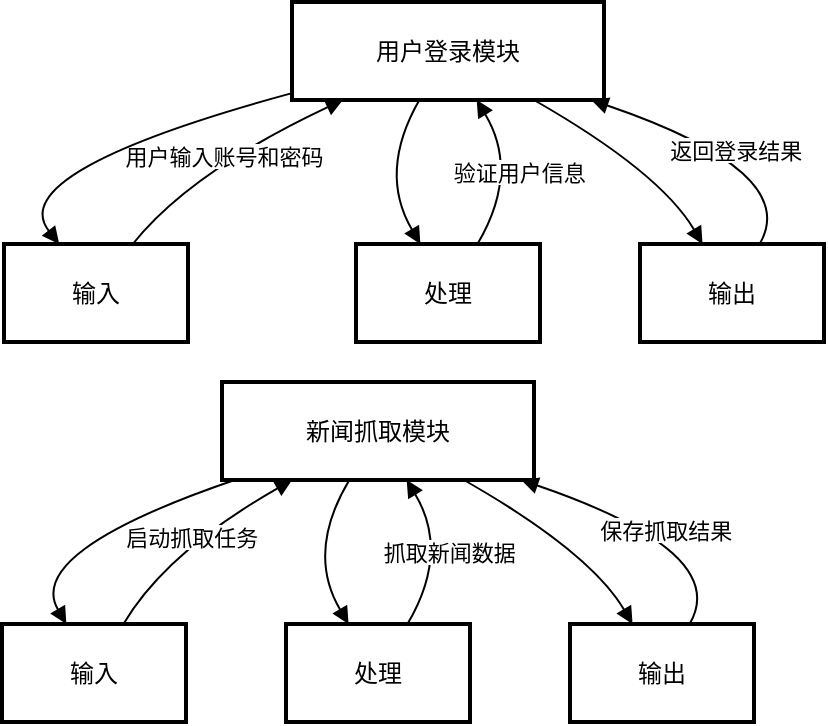 <mxfile version="24.8.0">
  <diagram name="第 1 页" id="RJrkw_ZQwYnKs6m2VO9h">
    <mxGraphModel dx="1084" dy="919" grid="1" gridSize="10" guides="1" tooltips="1" connect="1" arrows="1" fold="1" page="1" pageScale="1" pageWidth="827" pageHeight="1169" math="0" shadow="0">
      <root>
        <mxCell id="0" />
        <mxCell id="1" parent="0" />
        <mxCell id="46jZ_SoQEiSu8HseBrpr-1" value="用户登录模块" style="whiteSpace=wrap;strokeWidth=2;" vertex="1" parent="1">
          <mxGeometry x="165" y="20" width="156" height="49" as="geometry" />
        </mxCell>
        <mxCell id="46jZ_SoQEiSu8HseBrpr-2" value="输入" style="whiteSpace=wrap;strokeWidth=2;" vertex="1" parent="1">
          <mxGeometry x="21" y="141" width="92" height="49" as="geometry" />
        </mxCell>
        <mxCell id="46jZ_SoQEiSu8HseBrpr-3" value="处理" style="whiteSpace=wrap;strokeWidth=2;" vertex="1" parent="1">
          <mxGeometry x="197" y="141" width="92" height="49" as="geometry" />
        </mxCell>
        <mxCell id="46jZ_SoQEiSu8HseBrpr-4" value="输出" style="whiteSpace=wrap;strokeWidth=2;" vertex="1" parent="1">
          <mxGeometry x="339" y="141" width="92" height="49" as="geometry" />
        </mxCell>
        <mxCell id="46jZ_SoQEiSu8HseBrpr-5" value="用户输入账号和密码" style="curved=1;startArrow=none;endArrow=block;exitX=0.7;exitY=0;entryX=0.17;entryY=0.99;rounded=0;" edge="1" parent="1" source="46jZ_SoQEiSu8HseBrpr-2" target="46jZ_SoQEiSu8HseBrpr-1">
          <mxGeometry relative="1" as="geometry">
            <Array as="points">
              <mxPoint x="114" y="105" />
            </Array>
          </mxGeometry>
        </mxCell>
        <mxCell id="46jZ_SoQEiSu8HseBrpr-6" value="验证用户信息" style="curved=1;startArrow=none;endArrow=block;exitX=0.66;exitY=0;entryX=0.59;entryY=0.99;rounded=0;" edge="1" parent="1" source="46jZ_SoQEiSu8HseBrpr-3" target="46jZ_SoQEiSu8HseBrpr-1">
          <mxGeometry relative="1" as="geometry">
            <Array as="points">
              <mxPoint x="279" y="105" />
            </Array>
          </mxGeometry>
        </mxCell>
        <mxCell id="46jZ_SoQEiSu8HseBrpr-7" value="返回登录结果" style="curved=1;startArrow=none;endArrow=block;exitX=0.65;exitY=0;entryX=0.95;entryY=0.99;rounded=0;" edge="1" parent="1" source="46jZ_SoQEiSu8HseBrpr-4" target="46jZ_SoQEiSu8HseBrpr-1">
          <mxGeometry relative="1" as="geometry">
            <Array as="points">
              <mxPoint x="420" y="105" />
            </Array>
          </mxGeometry>
        </mxCell>
        <mxCell id="46jZ_SoQEiSu8HseBrpr-8" value="" style="curved=1;startArrow=none;endArrow=block;exitX=0;exitY=0.93;entryX=0.3;entryY=0;rounded=0;" edge="1" parent="1" source="46jZ_SoQEiSu8HseBrpr-1" target="46jZ_SoQEiSu8HseBrpr-2">
          <mxGeometry relative="1" as="geometry">
            <Array as="points">
              <mxPoint x="20" y="105" />
            </Array>
          </mxGeometry>
        </mxCell>
        <mxCell id="46jZ_SoQEiSu8HseBrpr-9" value="" style="curved=1;startArrow=none;endArrow=block;exitX=0.41;exitY=0.99;entryX=0.35;entryY=0;rounded=0;" edge="1" parent="1" source="46jZ_SoQEiSu8HseBrpr-1" target="46jZ_SoQEiSu8HseBrpr-3">
          <mxGeometry relative="1" as="geometry">
            <Array as="points">
              <mxPoint x="208" y="105" />
            </Array>
          </mxGeometry>
        </mxCell>
        <mxCell id="46jZ_SoQEiSu8HseBrpr-10" value="" style="curved=1;startArrow=none;endArrow=block;exitX=0.77;exitY=0.99;entryX=0.34;entryY=0;rounded=0;" edge="1" parent="1" source="46jZ_SoQEiSu8HseBrpr-1" target="46jZ_SoQEiSu8HseBrpr-4">
          <mxGeometry relative="1" as="geometry">
            <Array as="points">
              <mxPoint x="349" y="105" />
            </Array>
          </mxGeometry>
        </mxCell>
        <mxCell id="46jZ_SoQEiSu8HseBrpr-11" value="新闻抓取模块" style="whiteSpace=wrap;strokeWidth=2;" vertex="1" parent="1">
          <mxGeometry x="130" y="210" width="156" height="49" as="geometry" />
        </mxCell>
        <mxCell id="46jZ_SoQEiSu8HseBrpr-12" value="输入" style="whiteSpace=wrap;strokeWidth=2;" vertex="1" parent="1">
          <mxGeometry x="20" y="331" width="92" height="49" as="geometry" />
        </mxCell>
        <mxCell id="46jZ_SoQEiSu8HseBrpr-13" value="处理" style="whiteSpace=wrap;strokeWidth=2;" vertex="1" parent="1">
          <mxGeometry x="162" y="331" width="92" height="49" as="geometry" />
        </mxCell>
        <mxCell id="46jZ_SoQEiSu8HseBrpr-14" value="输出" style="whiteSpace=wrap;strokeWidth=2;" vertex="1" parent="1">
          <mxGeometry x="304" y="331" width="92" height="49" as="geometry" />
        </mxCell>
        <mxCell id="46jZ_SoQEiSu8HseBrpr-15" value="启动抓取任务" style="curved=1;startArrow=none;endArrow=block;exitX=0.66;exitY=0;entryX=0.23;entryY=0.99;rounded=0;" edge="1" parent="1" source="46jZ_SoQEiSu8HseBrpr-12" target="46jZ_SoQEiSu8HseBrpr-11">
          <mxGeometry relative="1" as="geometry">
            <Array as="points">
              <mxPoint x="102" y="295" />
            </Array>
          </mxGeometry>
        </mxCell>
        <mxCell id="46jZ_SoQEiSu8HseBrpr-16" value="抓取新闻数据" style="curved=1;startArrow=none;endArrow=block;exitX=0.66;exitY=0;entryX=0.59;entryY=0.99;rounded=0;" edge="1" parent="1" source="46jZ_SoQEiSu8HseBrpr-13" target="46jZ_SoQEiSu8HseBrpr-11">
          <mxGeometry relative="1" as="geometry">
            <Array as="points">
              <mxPoint x="244" y="295" />
            </Array>
          </mxGeometry>
        </mxCell>
        <mxCell id="46jZ_SoQEiSu8HseBrpr-17" value="保存抓取结果" style="curved=1;startArrow=none;endArrow=block;exitX=0.65;exitY=0;entryX=0.95;entryY=0.99;rounded=0;" edge="1" parent="1" source="46jZ_SoQEiSu8HseBrpr-14" target="46jZ_SoQEiSu8HseBrpr-11">
          <mxGeometry relative="1" as="geometry">
            <Array as="points">
              <mxPoint x="385" y="295" />
            </Array>
          </mxGeometry>
        </mxCell>
        <mxCell id="46jZ_SoQEiSu8HseBrpr-18" value="" style="curved=1;startArrow=none;endArrow=block;exitX=0.05;exitY=0.99;entryX=0.35;entryY=0;rounded=0;" edge="1" parent="1" source="46jZ_SoQEiSu8HseBrpr-11" target="46jZ_SoQEiSu8HseBrpr-12">
          <mxGeometry relative="1" as="geometry">
            <Array as="points">
              <mxPoint x="31" y="295" />
            </Array>
          </mxGeometry>
        </mxCell>
        <mxCell id="46jZ_SoQEiSu8HseBrpr-19" value="" style="curved=1;startArrow=none;endArrow=block;exitX=0.41;exitY=0.99;entryX=0.34;entryY=0;rounded=0;" edge="1" parent="1" source="46jZ_SoQEiSu8HseBrpr-11" target="46jZ_SoQEiSu8HseBrpr-13">
          <mxGeometry relative="1" as="geometry">
            <Array as="points">
              <mxPoint x="172" y="295" />
            </Array>
          </mxGeometry>
        </mxCell>
        <mxCell id="46jZ_SoQEiSu8HseBrpr-20" value="" style="curved=1;startArrow=none;endArrow=block;exitX=0.77;exitY=0.99;entryX=0.34;entryY=0;rounded=0;" edge="1" parent="1" source="46jZ_SoQEiSu8HseBrpr-11" target="46jZ_SoQEiSu8HseBrpr-14">
          <mxGeometry relative="1" as="geometry">
            <Array as="points">
              <mxPoint x="314" y="295" />
            </Array>
          </mxGeometry>
        </mxCell>
      </root>
    </mxGraphModel>
  </diagram>
</mxfile>
